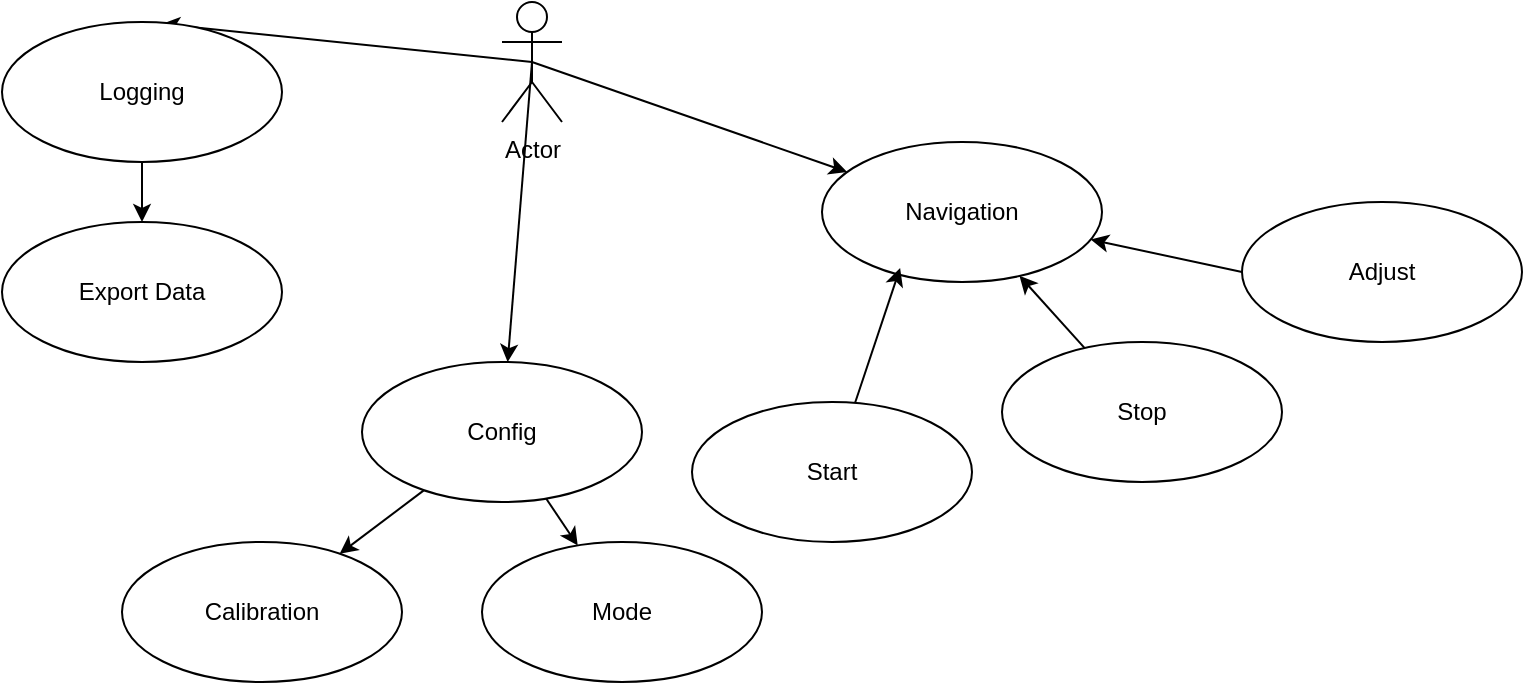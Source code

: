 <mxfile>
    <diagram id="PlGPxLqfluIV2tOfQSHW" name="Page-1">
        <mxGraphModel dx="1133" dy="496" grid="1" gridSize="10" guides="1" tooltips="1" connect="1" arrows="1" fold="1" page="1" pageScale="1" pageWidth="850" pageHeight="1100" background="none" math="0" shadow="0">
            <root>
                <mxCell id="0"/>
                <mxCell id="1" parent="0"/>
                <mxCell id="4" style="edgeStyle=none;html=1;exitX=0.5;exitY=0.5;exitDx=0;exitDy=0;exitPerimeter=0;" edge="1" parent="1" source="2" target="3">
                    <mxGeometry relative="1" as="geometry"/>
                </mxCell>
                <mxCell id="6" style="edgeStyle=none;html=1;exitX=0.5;exitY=0.5;exitDx=0;exitDy=0;exitPerimeter=0;entryX=0.571;entryY=0.014;entryDx=0;entryDy=0;entryPerimeter=0;" edge="1" parent="1" source="2" target="5">
                    <mxGeometry relative="1" as="geometry"/>
                </mxCell>
                <mxCell id="9" style="edgeStyle=none;html=1;exitX=0.5;exitY=0.5;exitDx=0;exitDy=0;exitPerimeter=0;" edge="1" parent="1" source="2" target="8">
                    <mxGeometry relative="1" as="geometry"/>
                </mxCell>
                <mxCell id="2" value="Actor" style="shape=umlActor;verticalLabelPosition=bottom;verticalAlign=top;html=1;" vertex="1" parent="1">
                    <mxGeometry x="330" y="60" width="30" height="60" as="geometry"/>
                </mxCell>
                <mxCell id="3" value="Navigation" style="ellipse;whiteSpace=wrap;html=1;" vertex="1" parent="1">
                    <mxGeometry x="490" y="130" width="140" height="70" as="geometry"/>
                </mxCell>
                <mxCell id="17" value="" style="edgeStyle=none;html=1;" edge="1" parent="1" source="5" target="16">
                    <mxGeometry relative="1" as="geometry"/>
                </mxCell>
                <mxCell id="5" value="Logging" style="ellipse;whiteSpace=wrap;html=1;" vertex="1" parent="1">
                    <mxGeometry x="80" y="70" width="140" height="70" as="geometry"/>
                </mxCell>
                <mxCell id="22" value="" style="edgeStyle=none;html=1;" edge="1" parent="1" source="8" target="21">
                    <mxGeometry relative="1" as="geometry"/>
                </mxCell>
                <mxCell id="24" value="" style="edgeStyle=none;html=1;" edge="1" parent="1" source="8" target="23">
                    <mxGeometry relative="1" as="geometry"/>
                </mxCell>
                <mxCell id="8" value="Config" style="ellipse;whiteSpace=wrap;html=1;" vertex="1" parent="1">
                    <mxGeometry x="260" y="240" width="140" height="70" as="geometry"/>
                </mxCell>
                <mxCell id="11" style="edgeStyle=none;html=1;entryX=0.279;entryY=0.9;entryDx=0;entryDy=0;entryPerimeter=0;" edge="1" parent="1" source="10" target="3">
                    <mxGeometry relative="1" as="geometry"/>
                </mxCell>
                <mxCell id="10" value="Start" style="ellipse;whiteSpace=wrap;html=1;" vertex="1" parent="1">
                    <mxGeometry x="425" y="260" width="140" height="70" as="geometry"/>
                </mxCell>
                <mxCell id="13" style="edgeStyle=none;html=1;" edge="1" parent="1" source="12" target="3">
                    <mxGeometry relative="1" as="geometry"/>
                </mxCell>
                <mxCell id="12" value="Stop" style="ellipse;whiteSpace=wrap;html=1;" vertex="1" parent="1">
                    <mxGeometry x="580" y="230" width="140" height="70" as="geometry"/>
                </mxCell>
                <mxCell id="15" style="edgeStyle=none;html=1;exitX=0;exitY=0.5;exitDx=0;exitDy=0;" edge="1" parent="1" source="14" target="3">
                    <mxGeometry relative="1" as="geometry"/>
                </mxCell>
                <mxCell id="14" value="Adjust" style="ellipse;whiteSpace=wrap;html=1;" vertex="1" parent="1">
                    <mxGeometry x="700" y="160" width="140" height="70" as="geometry"/>
                </mxCell>
                <mxCell id="16" value="Export Data" style="ellipse;whiteSpace=wrap;html=1;" vertex="1" parent="1">
                    <mxGeometry x="80" y="170" width="140" height="70" as="geometry"/>
                </mxCell>
                <mxCell id="21" value="Calibration" style="ellipse;whiteSpace=wrap;html=1;" vertex="1" parent="1">
                    <mxGeometry x="140" y="330" width="140" height="70" as="geometry"/>
                </mxCell>
                <mxCell id="23" value="Mode" style="ellipse;whiteSpace=wrap;html=1;" vertex="1" parent="1">
                    <mxGeometry x="320" y="330" width="140" height="70" as="geometry"/>
                </mxCell>
            </root>
        </mxGraphModel>
    </diagram>
</mxfile>